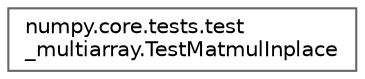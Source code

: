 digraph "Graphical Class Hierarchy"
{
 // LATEX_PDF_SIZE
  bgcolor="transparent";
  edge [fontname=Helvetica,fontsize=10,labelfontname=Helvetica,labelfontsize=10];
  node [fontname=Helvetica,fontsize=10,shape=box,height=0.2,width=0.4];
  rankdir="LR";
  Node0 [id="Node000000",label="numpy.core.tests.test\l_multiarray.TestMatmulInplace",height=0.2,width=0.4,color="grey40", fillcolor="white", style="filled",URL="$de/d58/classnumpy_1_1core_1_1tests_1_1test__multiarray_1_1TestMatmulInplace.html",tooltip=" "];
}
